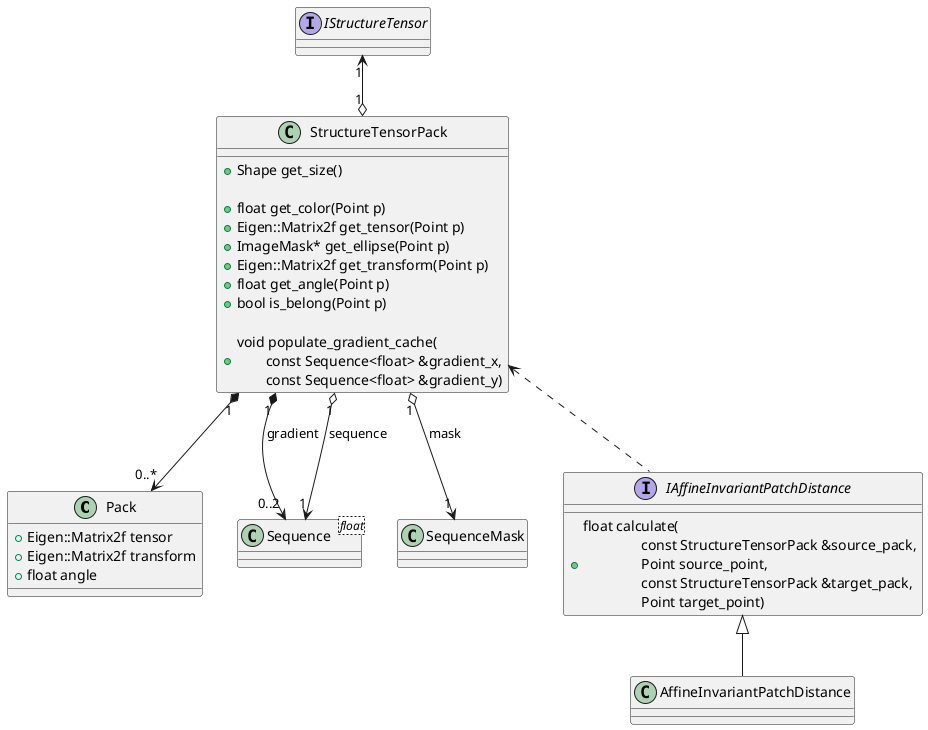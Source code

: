 @startuml

class Pack {
	+Eigen::Matrix2f tensor
	+Eigen::Matrix2f transform
	+float angle
}

class Sequence<float> {

}

class SequenceMask {

}

interface IStructureTensor {

}

class StructureTensorPack {
	+Shape get_size()

	+float get_color(Point p)
	+Eigen::Matrix2f get_tensor(Point p)
	+ImageMask* get_ellipse(Point p)
	+Eigen::Matrix2f get_transform(Point p)
	+float get_angle(Point p)
	+bool is_belong(Point p)

	+void populate_gradient_cache(\n\
	const Sequence<float> &gradient_x,\n\
	const Sequence<float> &gradient_y)
}
StructureTensorPack "1" *--> "0..*" Pack
StructureTensorPack "1" *--> "0..2" Sequence : gradient
StructureTensorPack "1" o--> "1" Sequence : sequence
StructureTensorPack "1" o--> "1" SequenceMask : mask
IStructureTensor "1" <--o "1" StructureTensorPack

interface IAffineInvariantPatchDistance {
	+float calculate(\n\
		const StructureTensorPack &source_pack,\n\
		Point source_point,\n\
		const StructureTensorPack &target_pack,\n\
		Point target_point)
}
StructureTensorPack <.. IAffineInvariantPatchDistance

class AffineInvariantPatchDistance {

}
IAffineInvariantPatchDistance <|-- AffineInvariantPatchDistance

@enduml